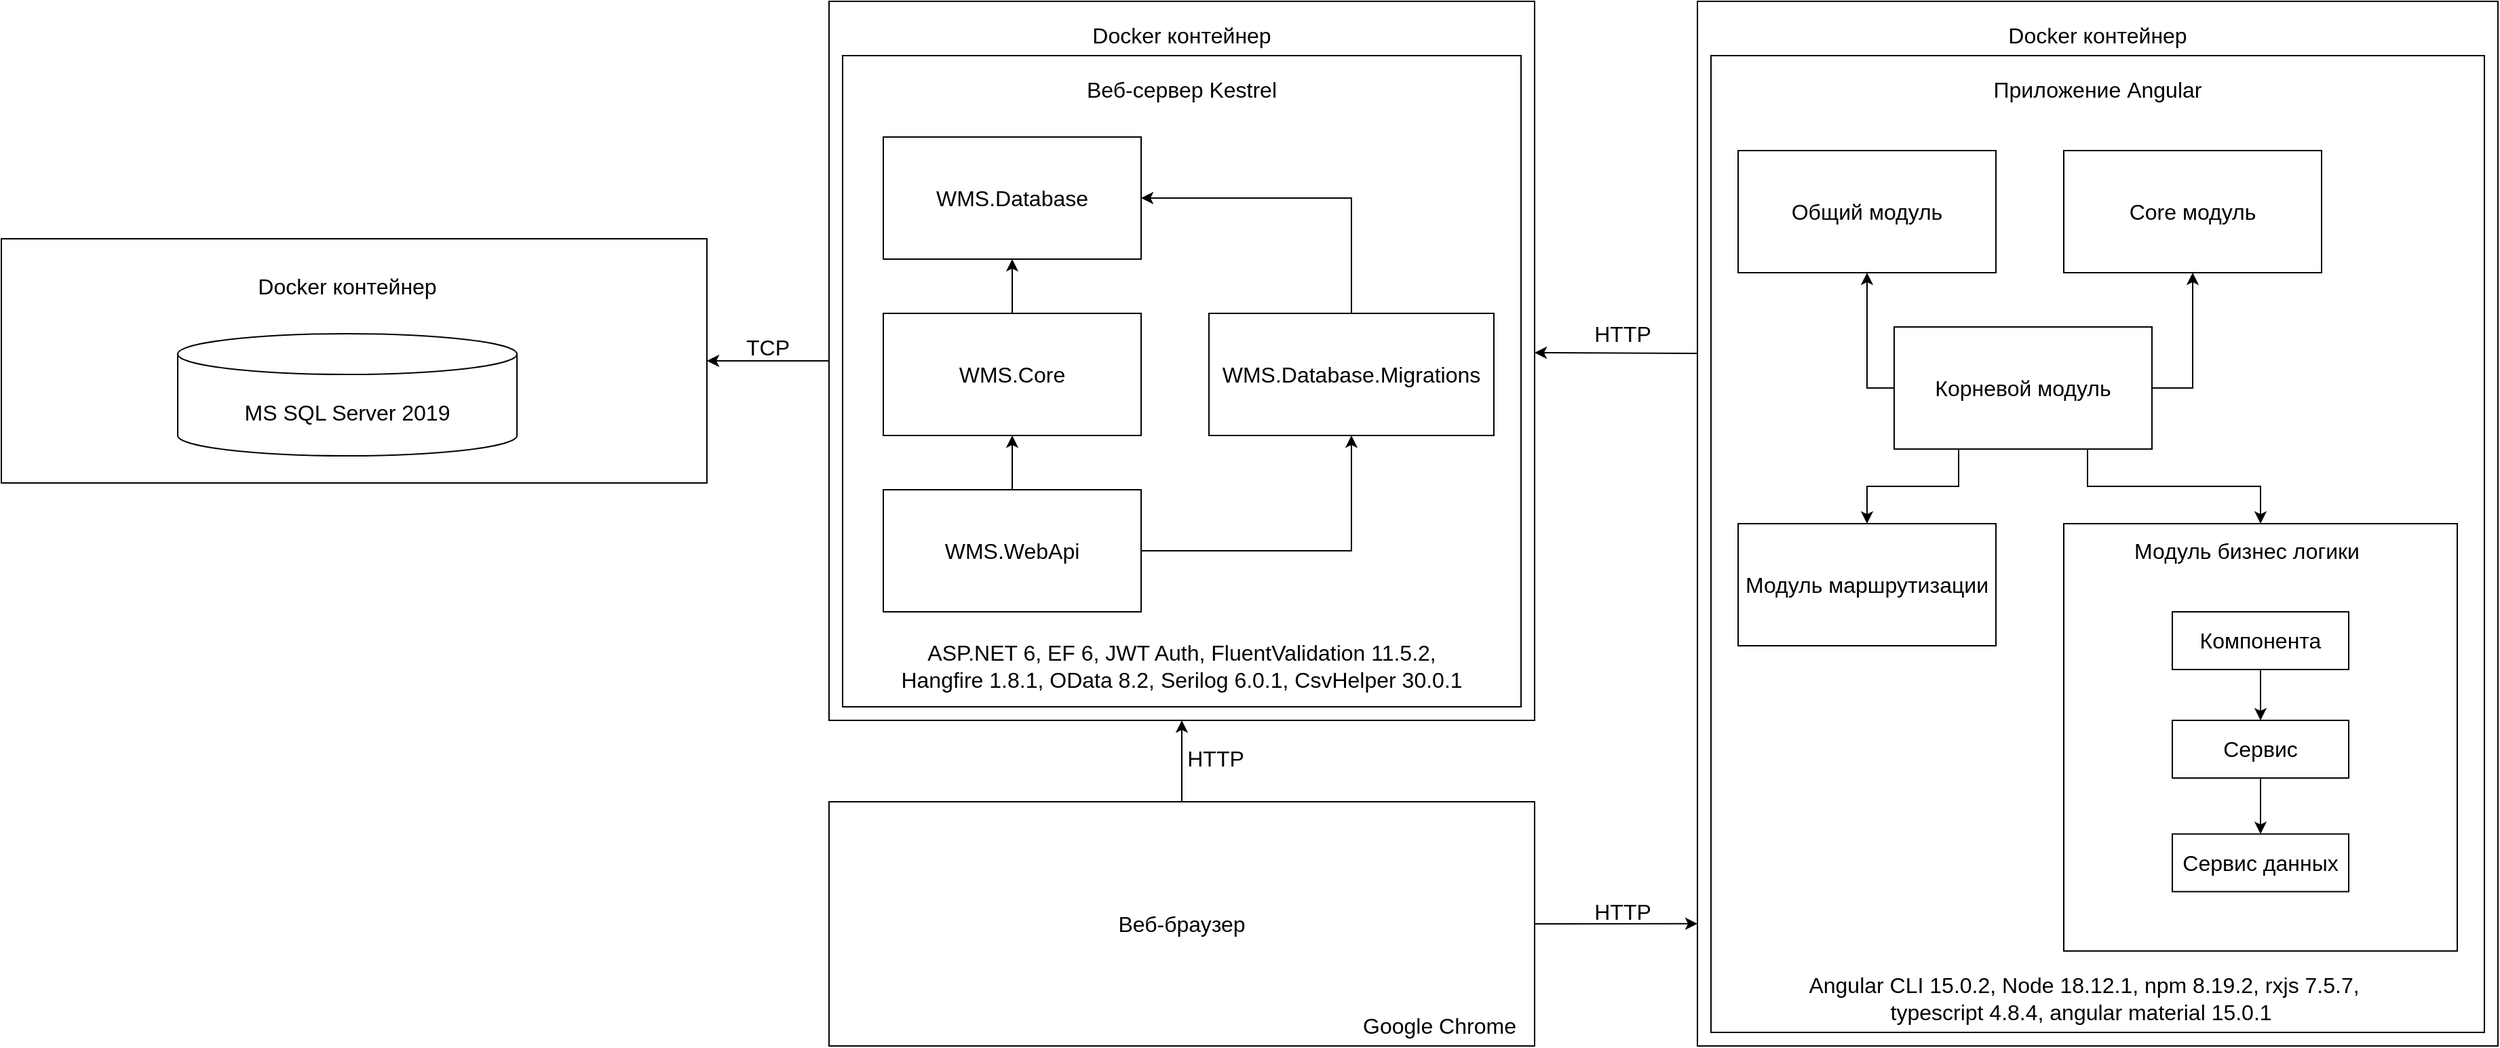<mxfile version="21.3.2" type="device">
  <diagram name="Страница 1" id="YgUfaKez4OH0CnSGYcgf">
    <mxGraphModel dx="2353" dy="1046" grid="0" gridSize="10" guides="1" tooltips="1" connect="1" arrows="1" fold="1" page="0" pageScale="1" pageWidth="1400" pageHeight="850" math="0" shadow="0">
      <root>
        <mxCell id="0" />
        <mxCell id="1" parent="0" />
        <mxCell id="64x0n7IiM4_NmmOd-yNO-16" value="" style="rounded=0;whiteSpace=wrap;html=1;" vertex="1" parent="1">
          <mxGeometry x="-270" y="315" width="520" height="180" as="geometry" />
        </mxCell>
        <mxCell id="64x0n7IiM4_NmmOd-yNO-1" value="" style="rounded=0;whiteSpace=wrap;html=1;" vertex="1" parent="1">
          <mxGeometry x="340" y="140" width="520" height="530" as="geometry" />
        </mxCell>
        <mxCell id="64x0n7IiM4_NmmOd-yNO-2" value="" style="rounded=0;whiteSpace=wrap;html=1;" vertex="1" parent="1">
          <mxGeometry x="350" y="180" width="500" height="480" as="geometry" />
        </mxCell>
        <mxCell id="64x0n7IiM4_NmmOd-yNO-3" value="&lt;font style=&quot;font-size: 16px;&quot;&gt;WMS.Database&lt;/font&gt;" style="rounded=0;whiteSpace=wrap;html=1;" vertex="1" parent="1">
          <mxGeometry x="380" y="240" width="190" height="90" as="geometry" />
        </mxCell>
        <mxCell id="64x0n7IiM4_NmmOd-yNO-4" value="&lt;font style=&quot;font-size: 16px;&quot;&gt;WMS.Core&lt;/font&gt;" style="rounded=0;whiteSpace=wrap;html=1;" vertex="1" parent="1">
          <mxGeometry x="380" y="370" width="190" height="90" as="geometry" />
        </mxCell>
        <mxCell id="64x0n7IiM4_NmmOd-yNO-5" value="&lt;font style=&quot;font-size: 16px;&quot;&gt;WMS.WebApi&lt;/font&gt;" style="rounded=0;whiteSpace=wrap;html=1;" vertex="1" parent="1">
          <mxGeometry x="380" y="500" width="190" height="90" as="geometry" />
        </mxCell>
        <mxCell id="64x0n7IiM4_NmmOd-yNO-7" value="&lt;font style=&quot;font-size: 16px;&quot;&gt;MS SQL Server 2019&lt;/font&gt;" style="shape=cylinder3;whiteSpace=wrap;html=1;boundedLbl=1;backgroundOutline=1;size=15;" vertex="1" parent="1">
          <mxGeometry x="-140" y="385" width="250" height="90" as="geometry" />
        </mxCell>
        <mxCell id="64x0n7IiM4_NmmOd-yNO-8" value="&lt;font style=&quot;font-size: 16px;&quot;&gt;WMS.Database.Migrations&lt;/font&gt;" style="rounded=0;whiteSpace=wrap;html=1;" vertex="1" parent="1">
          <mxGeometry x="620" y="370" width="210" height="90" as="geometry" />
        </mxCell>
        <mxCell id="64x0n7IiM4_NmmOd-yNO-9" value="" style="endArrow=classic;html=1;rounded=0;entryX=0.5;entryY=1;entryDx=0;entryDy=0;exitX=0.5;exitY=0;exitDx=0;exitDy=0;" edge="1" parent="1" source="64x0n7IiM4_NmmOd-yNO-4" target="64x0n7IiM4_NmmOd-yNO-3">
          <mxGeometry width="50" height="50" relative="1" as="geometry">
            <mxPoint x="730" y="500" as="sourcePoint" />
            <mxPoint x="780" y="450" as="targetPoint" />
          </mxGeometry>
        </mxCell>
        <mxCell id="64x0n7IiM4_NmmOd-yNO-10" value="" style="endArrow=classic;html=1;rounded=0;entryX=0.5;entryY=1;entryDx=0;entryDy=0;exitX=0.5;exitY=0;exitDx=0;exitDy=0;" edge="1" parent="1" source="64x0n7IiM4_NmmOd-yNO-5" target="64x0n7IiM4_NmmOd-yNO-4">
          <mxGeometry width="50" height="50" relative="1" as="geometry">
            <mxPoint x="485" y="380" as="sourcePoint" />
            <mxPoint x="485" y="340" as="targetPoint" />
          </mxGeometry>
        </mxCell>
        <mxCell id="64x0n7IiM4_NmmOd-yNO-11" value="" style="endArrow=classic;html=1;rounded=0;entryX=0.5;entryY=1;entryDx=0;entryDy=0;exitX=1;exitY=0.5;exitDx=0;exitDy=0;edgeStyle=orthogonalEdgeStyle;" edge="1" parent="1" source="64x0n7IiM4_NmmOd-yNO-5" target="64x0n7IiM4_NmmOd-yNO-8">
          <mxGeometry width="50" height="50" relative="1" as="geometry">
            <mxPoint x="485" y="510" as="sourcePoint" />
            <mxPoint x="485" y="470" as="targetPoint" />
          </mxGeometry>
        </mxCell>
        <mxCell id="64x0n7IiM4_NmmOd-yNO-12" value="" style="endArrow=classic;html=1;rounded=0;entryX=1;entryY=0.5;entryDx=0;entryDy=0;exitX=0.5;exitY=0;exitDx=0;exitDy=0;edgeStyle=orthogonalEdgeStyle;" edge="1" parent="1" source="64x0n7IiM4_NmmOd-yNO-8" target="64x0n7IiM4_NmmOd-yNO-3">
          <mxGeometry width="50" height="50" relative="1" as="geometry">
            <mxPoint x="510" y="440" as="sourcePoint" />
            <mxPoint x="560" y="390" as="targetPoint" />
          </mxGeometry>
        </mxCell>
        <mxCell id="64x0n7IiM4_NmmOd-yNO-13" value="&lt;font style=&quot;font-size: 16px;&quot;&gt;Веб-сервер Kestrel&lt;/font&gt;" style="text;html=1;strokeColor=none;fillColor=none;align=center;verticalAlign=middle;whiteSpace=wrap;rounded=0;" vertex="1" parent="1">
          <mxGeometry x="505" y="190" width="190" height="30" as="geometry" />
        </mxCell>
        <mxCell id="64x0n7IiM4_NmmOd-yNO-14" value="&lt;span style=&quot;font-size: 16px;&quot;&gt;ASP.NET 6, EF 6, JWT Auth, FluentValidation 11.5.2, &lt;br&gt;Hangfire 1.8.1, OData 8.2, Serilog 6.0.1, CsvHelper 30.0.1&lt;/span&gt;" style="text;html=1;strokeColor=none;fillColor=none;align=center;verticalAlign=middle;whiteSpace=wrap;rounded=0;" vertex="1" parent="1">
          <mxGeometry x="355" y="615" width="490" height="30" as="geometry" />
        </mxCell>
        <mxCell id="64x0n7IiM4_NmmOd-yNO-15" value="&lt;font style=&quot;font-size: 16px;&quot;&gt;Docker контейнер&lt;/font&gt;" style="text;html=1;strokeColor=none;fillColor=none;align=center;verticalAlign=middle;whiteSpace=wrap;rounded=0;" vertex="1" parent="1">
          <mxGeometry x="505" y="150" width="190" height="30" as="geometry" />
        </mxCell>
        <mxCell id="64x0n7IiM4_NmmOd-yNO-17" value="&lt;font style=&quot;font-size: 16px;&quot;&gt;Docker контейнер&lt;/font&gt;" style="text;html=1;strokeColor=none;fillColor=none;align=center;verticalAlign=middle;whiteSpace=wrap;rounded=0;" vertex="1" parent="1">
          <mxGeometry x="-110" y="335" width="190" height="30" as="geometry" />
        </mxCell>
        <mxCell id="64x0n7IiM4_NmmOd-yNO-18" value="" style="endArrow=classic;html=1;rounded=0;entryX=1;entryY=0.5;entryDx=0;entryDy=0;exitX=0;exitY=0.5;exitDx=0;exitDy=0;" edge="1" parent="1" source="64x0n7IiM4_NmmOd-yNO-1" target="64x0n7IiM4_NmmOd-yNO-16">
          <mxGeometry width="50" height="50" relative="1" as="geometry">
            <mxPoint x="800" y="610" as="sourcePoint" />
            <mxPoint x="850" y="560" as="targetPoint" />
          </mxGeometry>
        </mxCell>
        <mxCell id="64x0n7IiM4_NmmOd-yNO-19" value="&lt;font style=&quot;font-size: 16px;&quot;&gt;TCP&lt;/font&gt;" style="text;html=1;strokeColor=none;fillColor=none;align=center;verticalAlign=middle;whiteSpace=wrap;rounded=0;" vertex="1" parent="1">
          <mxGeometry x="260" y="380" width="70" height="30" as="geometry" />
        </mxCell>
        <mxCell id="64x0n7IiM4_NmmOd-yNO-20" value="" style="rounded=0;whiteSpace=wrap;html=1;" vertex="1" parent="1">
          <mxGeometry x="980" y="140" width="590" height="770" as="geometry" />
        </mxCell>
        <mxCell id="64x0n7IiM4_NmmOd-yNO-21" value="&lt;font style=&quot;font-size: 16px;&quot;&gt;Docker контейнер&lt;/font&gt;" style="text;html=1;strokeColor=none;fillColor=none;align=center;verticalAlign=middle;whiteSpace=wrap;rounded=0;" vertex="1" parent="1">
          <mxGeometry x="1180" y="150" width="190" height="30" as="geometry" />
        </mxCell>
        <mxCell id="64x0n7IiM4_NmmOd-yNO-22" value="" style="rounded=0;whiteSpace=wrap;html=1;" vertex="1" parent="1">
          <mxGeometry x="990" y="180" width="570" height="720" as="geometry" />
        </mxCell>
        <mxCell id="64x0n7IiM4_NmmOd-yNO-23" value="&lt;font style=&quot;font-size: 16px;&quot;&gt;Приложение Angular&lt;/font&gt;" style="text;html=1;strokeColor=none;fillColor=none;align=center;verticalAlign=middle;whiteSpace=wrap;rounded=0;" vertex="1" parent="1">
          <mxGeometry x="1180" y="190" width="190" height="30" as="geometry" />
        </mxCell>
        <mxCell id="64x0n7IiM4_NmmOd-yNO-24" value="&lt;font style=&quot;font-size: 16px;&quot;&gt;Корневой модуль&lt;/font&gt;" style="rounded=0;whiteSpace=wrap;html=1;" vertex="1" parent="1">
          <mxGeometry x="1125" y="380" width="190" height="90" as="geometry" />
        </mxCell>
        <mxCell id="64x0n7IiM4_NmmOd-yNO-25" value="&lt;span style=&quot;font-size: 16px;&quot;&gt;Core модуль&lt;/span&gt;" style="rounded=0;whiteSpace=wrap;html=1;" vertex="1" parent="1">
          <mxGeometry x="1250" y="250" width="190" height="90" as="geometry" />
        </mxCell>
        <mxCell id="64x0n7IiM4_NmmOd-yNO-26" value="&lt;font style=&quot;font-size: 16px;&quot;&gt;Общий модуль&lt;/font&gt;" style="rounded=0;whiteSpace=wrap;html=1;" vertex="1" parent="1">
          <mxGeometry x="1010" y="250" width="190" height="90" as="geometry" />
        </mxCell>
        <mxCell id="64x0n7IiM4_NmmOd-yNO-27" value="&lt;font style=&quot;font-size: 16px;&quot;&gt;Модуль маршрутизации&lt;/font&gt;" style="rounded=0;whiteSpace=wrap;html=1;" vertex="1" parent="1">
          <mxGeometry x="1010" y="525" width="190" height="90" as="geometry" />
        </mxCell>
        <mxCell id="64x0n7IiM4_NmmOd-yNO-28" value="" style="rounded=0;whiteSpace=wrap;html=1;" vertex="1" parent="1">
          <mxGeometry x="1250" y="525" width="290" height="315" as="geometry" />
        </mxCell>
        <mxCell id="64x0n7IiM4_NmmOd-yNO-29" value="" style="endArrow=classic;html=1;rounded=0;entryX=0.5;entryY=1;entryDx=0;entryDy=0;exitX=0;exitY=0.5;exitDx=0;exitDy=0;edgeStyle=orthogonalEdgeStyle;" edge="1" parent="1" source="64x0n7IiM4_NmmOd-yNO-24" target="64x0n7IiM4_NmmOd-yNO-26">
          <mxGeometry width="50" height="50" relative="1" as="geometry">
            <mxPoint x="485" y="380" as="sourcePoint" />
            <mxPoint x="485" y="340" as="targetPoint" />
          </mxGeometry>
        </mxCell>
        <mxCell id="64x0n7IiM4_NmmOd-yNO-30" value="" style="endArrow=classic;html=1;rounded=0;entryX=0.5;entryY=1;entryDx=0;entryDy=0;exitX=1;exitY=0.5;exitDx=0;exitDy=0;edgeStyle=orthogonalEdgeStyle;" edge="1" parent="1" source="64x0n7IiM4_NmmOd-yNO-24" target="64x0n7IiM4_NmmOd-yNO-25">
          <mxGeometry width="50" height="50" relative="1" as="geometry">
            <mxPoint x="1135" y="435" as="sourcePoint" />
            <mxPoint x="1115" y="350" as="targetPoint" />
          </mxGeometry>
        </mxCell>
        <mxCell id="64x0n7IiM4_NmmOd-yNO-31" value="" style="endArrow=classic;html=1;rounded=0;entryX=0.5;entryY=0;entryDx=0;entryDy=0;exitX=0.75;exitY=1;exitDx=0;exitDy=0;edgeStyle=orthogonalEdgeStyle;" edge="1" parent="1" source="64x0n7IiM4_NmmOd-yNO-24" target="64x0n7IiM4_NmmOd-yNO-28">
          <mxGeometry width="50" height="50" relative="1" as="geometry">
            <mxPoint x="1325" y="435" as="sourcePoint" />
            <mxPoint x="1355" y="350" as="targetPoint" />
          </mxGeometry>
        </mxCell>
        <mxCell id="64x0n7IiM4_NmmOd-yNO-32" value="" style="endArrow=classic;html=1;rounded=0;entryX=0.5;entryY=0;entryDx=0;entryDy=0;exitX=0.25;exitY=1;exitDx=0;exitDy=0;edgeStyle=orthogonalEdgeStyle;" edge="1" parent="1" source="64x0n7IiM4_NmmOd-yNO-24" target="64x0n7IiM4_NmmOd-yNO-27">
          <mxGeometry width="50" height="50" relative="1" as="geometry">
            <mxPoint x="1278" y="480" as="sourcePoint" />
            <mxPoint x="1355" y="535" as="targetPoint" />
          </mxGeometry>
        </mxCell>
        <mxCell id="64x0n7IiM4_NmmOd-yNO-33" value="&lt;font style=&quot;font-size: 16px;&quot;&gt;Компонента&lt;/font&gt;" style="rounded=0;whiteSpace=wrap;html=1;" vertex="1" parent="1">
          <mxGeometry x="1330" y="590" width="130" height="42.5" as="geometry" />
        </mxCell>
        <mxCell id="64x0n7IiM4_NmmOd-yNO-34" value="&lt;font style=&quot;font-size: 16px;&quot;&gt;Сервис&lt;/font&gt;" style="rounded=0;whiteSpace=wrap;html=1;" vertex="1" parent="1">
          <mxGeometry x="1330" y="670" width="130" height="42.5" as="geometry" />
        </mxCell>
        <mxCell id="64x0n7IiM4_NmmOd-yNO-35" value="&lt;font style=&quot;font-size: 16px;&quot;&gt;Модуль бизнес логики&lt;/font&gt;" style="text;html=1;strokeColor=none;fillColor=none;align=center;verticalAlign=middle;whiteSpace=wrap;rounded=0;" vertex="1" parent="1">
          <mxGeometry x="1290" y="530" width="190" height="30" as="geometry" />
        </mxCell>
        <mxCell id="64x0n7IiM4_NmmOd-yNO-36" value="&lt;font style=&quot;font-size: 16px;&quot;&gt;Сервис данных&lt;/font&gt;" style="rounded=0;whiteSpace=wrap;html=1;" vertex="1" parent="1">
          <mxGeometry x="1330" y="753.75" width="130" height="42.5" as="geometry" />
        </mxCell>
        <mxCell id="64x0n7IiM4_NmmOd-yNO-37" value="" style="endArrow=classic;html=1;rounded=0;exitX=0.5;exitY=1;exitDx=0;exitDy=0;edgeStyle=orthogonalEdgeStyle;entryX=0.5;entryY=0;entryDx=0;entryDy=0;" edge="1" parent="1" source="64x0n7IiM4_NmmOd-yNO-33" target="64x0n7IiM4_NmmOd-yNO-34">
          <mxGeometry width="50" height="50" relative="1" as="geometry">
            <mxPoint x="1368" y="655" as="sourcePoint" />
            <mxPoint x="1395" y="660" as="targetPoint" />
          </mxGeometry>
        </mxCell>
        <mxCell id="64x0n7IiM4_NmmOd-yNO-38" value="" style="endArrow=classic;html=1;rounded=0;exitX=0.5;exitY=1;exitDx=0;exitDy=0;edgeStyle=orthogonalEdgeStyle;entryX=0.5;entryY=0;entryDx=0;entryDy=0;" edge="1" parent="1" source="64x0n7IiM4_NmmOd-yNO-34" target="64x0n7IiM4_NmmOd-yNO-36">
          <mxGeometry width="50" height="50" relative="1" as="geometry">
            <mxPoint x="1405" y="643" as="sourcePoint" />
            <mxPoint x="1405" y="680" as="targetPoint" />
          </mxGeometry>
        </mxCell>
        <mxCell id="64x0n7IiM4_NmmOd-yNO-40" value="&lt;span style=&quot;font-size: 16px;&quot;&gt;Angular CLI 15.0.2, Node 18.12.1, npm 8.19.2, rxjs 7.5.7, &lt;br&gt;typescript 4.8.4, angular material 15.0.1&amp;nbsp;&lt;/span&gt;" style="text;html=1;strokeColor=none;fillColor=none;align=center;verticalAlign=middle;whiteSpace=wrap;rounded=0;" vertex="1" parent="1">
          <mxGeometry x="1020" y="860" width="490" height="30" as="geometry" />
        </mxCell>
        <mxCell id="64x0n7IiM4_NmmOd-yNO-42" value="&lt;font style=&quot;font-size: 16px;&quot;&gt;Веб-браузер&lt;/font&gt;" style="rounded=0;whiteSpace=wrap;html=1;" vertex="1" parent="1">
          <mxGeometry x="340" y="730" width="520" height="180" as="geometry" />
        </mxCell>
        <mxCell id="64x0n7IiM4_NmmOd-yNO-43" value="" style="endArrow=classic;html=1;rounded=0;entryX=0;entryY=0.883;entryDx=0;entryDy=0;entryPerimeter=0;exitX=1;exitY=0.5;exitDx=0;exitDy=0;" edge="1" parent="1" source="64x0n7IiM4_NmmOd-yNO-42" target="64x0n7IiM4_NmmOd-yNO-20">
          <mxGeometry width="50" height="50" relative="1" as="geometry">
            <mxPoint x="430" y="550" as="sourcePoint" />
            <mxPoint x="480" y="500" as="targetPoint" />
          </mxGeometry>
        </mxCell>
        <mxCell id="64x0n7IiM4_NmmOd-yNO-44" value="" style="endArrow=classic;html=1;rounded=0;entryX=0.5;entryY=1;entryDx=0;entryDy=0;exitX=0.5;exitY=0;exitDx=0;exitDy=0;" edge="1" parent="1" source="64x0n7IiM4_NmmOd-yNO-42" target="64x0n7IiM4_NmmOd-yNO-1">
          <mxGeometry width="50" height="50" relative="1" as="geometry">
            <mxPoint x="870" y="830" as="sourcePoint" />
            <mxPoint x="990" y="830" as="targetPoint" />
          </mxGeometry>
        </mxCell>
        <mxCell id="64x0n7IiM4_NmmOd-yNO-45" value="&lt;span style=&quot;font-size: 16px;&quot;&gt;HTTP&lt;/span&gt;" style="text;html=1;strokeColor=none;fillColor=none;align=center;verticalAlign=middle;whiteSpace=wrap;rounded=0;" vertex="1" parent="1">
          <mxGeometry x="590" y="682.5" width="70" height="30" as="geometry" />
        </mxCell>
        <mxCell id="64x0n7IiM4_NmmOd-yNO-46" value="&lt;span style=&quot;font-size: 16px;&quot;&gt;HTTP&lt;/span&gt;" style="text;html=1;strokeColor=none;fillColor=none;align=center;verticalAlign=middle;whiteSpace=wrap;rounded=0;" vertex="1" parent="1">
          <mxGeometry x="890" y="796.25" width="70" height="30" as="geometry" />
        </mxCell>
        <mxCell id="64x0n7IiM4_NmmOd-yNO-47" value="" style="endArrow=classic;html=1;rounded=0;exitX=0;exitY=0.337;exitDx=0;exitDy=0;exitPerimeter=0;" edge="1" parent="1" source="64x0n7IiM4_NmmOd-yNO-20">
          <mxGeometry width="50" height="50" relative="1" as="geometry">
            <mxPoint x="865" y="660" as="sourcePoint" />
            <mxPoint x="860" y="399" as="targetPoint" />
          </mxGeometry>
        </mxCell>
        <mxCell id="64x0n7IiM4_NmmOd-yNO-48" value="&lt;span style=&quot;font-size: 16px;&quot;&gt;HTTP&lt;/span&gt;" style="text;html=1;strokeColor=none;fillColor=none;align=center;verticalAlign=middle;whiteSpace=wrap;rounded=0;" vertex="1" parent="1">
          <mxGeometry x="890" y="370" width="70" height="30" as="geometry" />
        </mxCell>
        <mxCell id="64x0n7IiM4_NmmOd-yNO-49" value="&lt;span style=&quot;font-size: 16px;&quot;&gt;Google Chrome&lt;/span&gt;" style="text;html=1;strokeColor=none;fillColor=none;align=center;verticalAlign=middle;whiteSpace=wrap;rounded=0;" vertex="1" parent="1">
          <mxGeometry x="720" y="880" width="140" height="30" as="geometry" />
        </mxCell>
      </root>
    </mxGraphModel>
  </diagram>
</mxfile>
